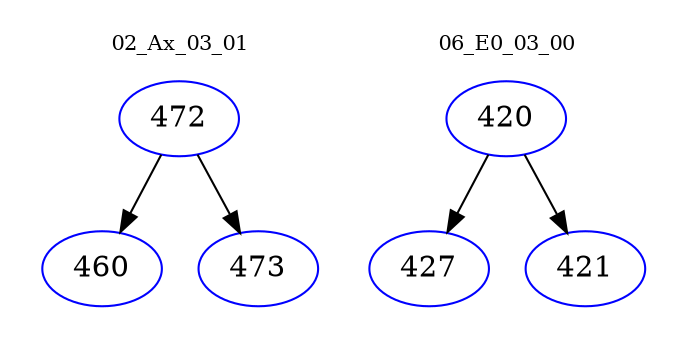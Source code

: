 digraph{
subgraph cluster_0 {
color = white
label = "02_Ax_03_01";
fontsize=10;
T0_472 [label="472", color="blue"]
T0_472 -> T0_460 [color="black"]
T0_460 [label="460", color="blue"]
T0_472 -> T0_473 [color="black"]
T0_473 [label="473", color="blue"]
}
subgraph cluster_1 {
color = white
label = "06_E0_03_00";
fontsize=10;
T1_420 [label="420", color="blue"]
T1_420 -> T1_427 [color="black"]
T1_427 [label="427", color="blue"]
T1_420 -> T1_421 [color="black"]
T1_421 [label="421", color="blue"]
}
}
